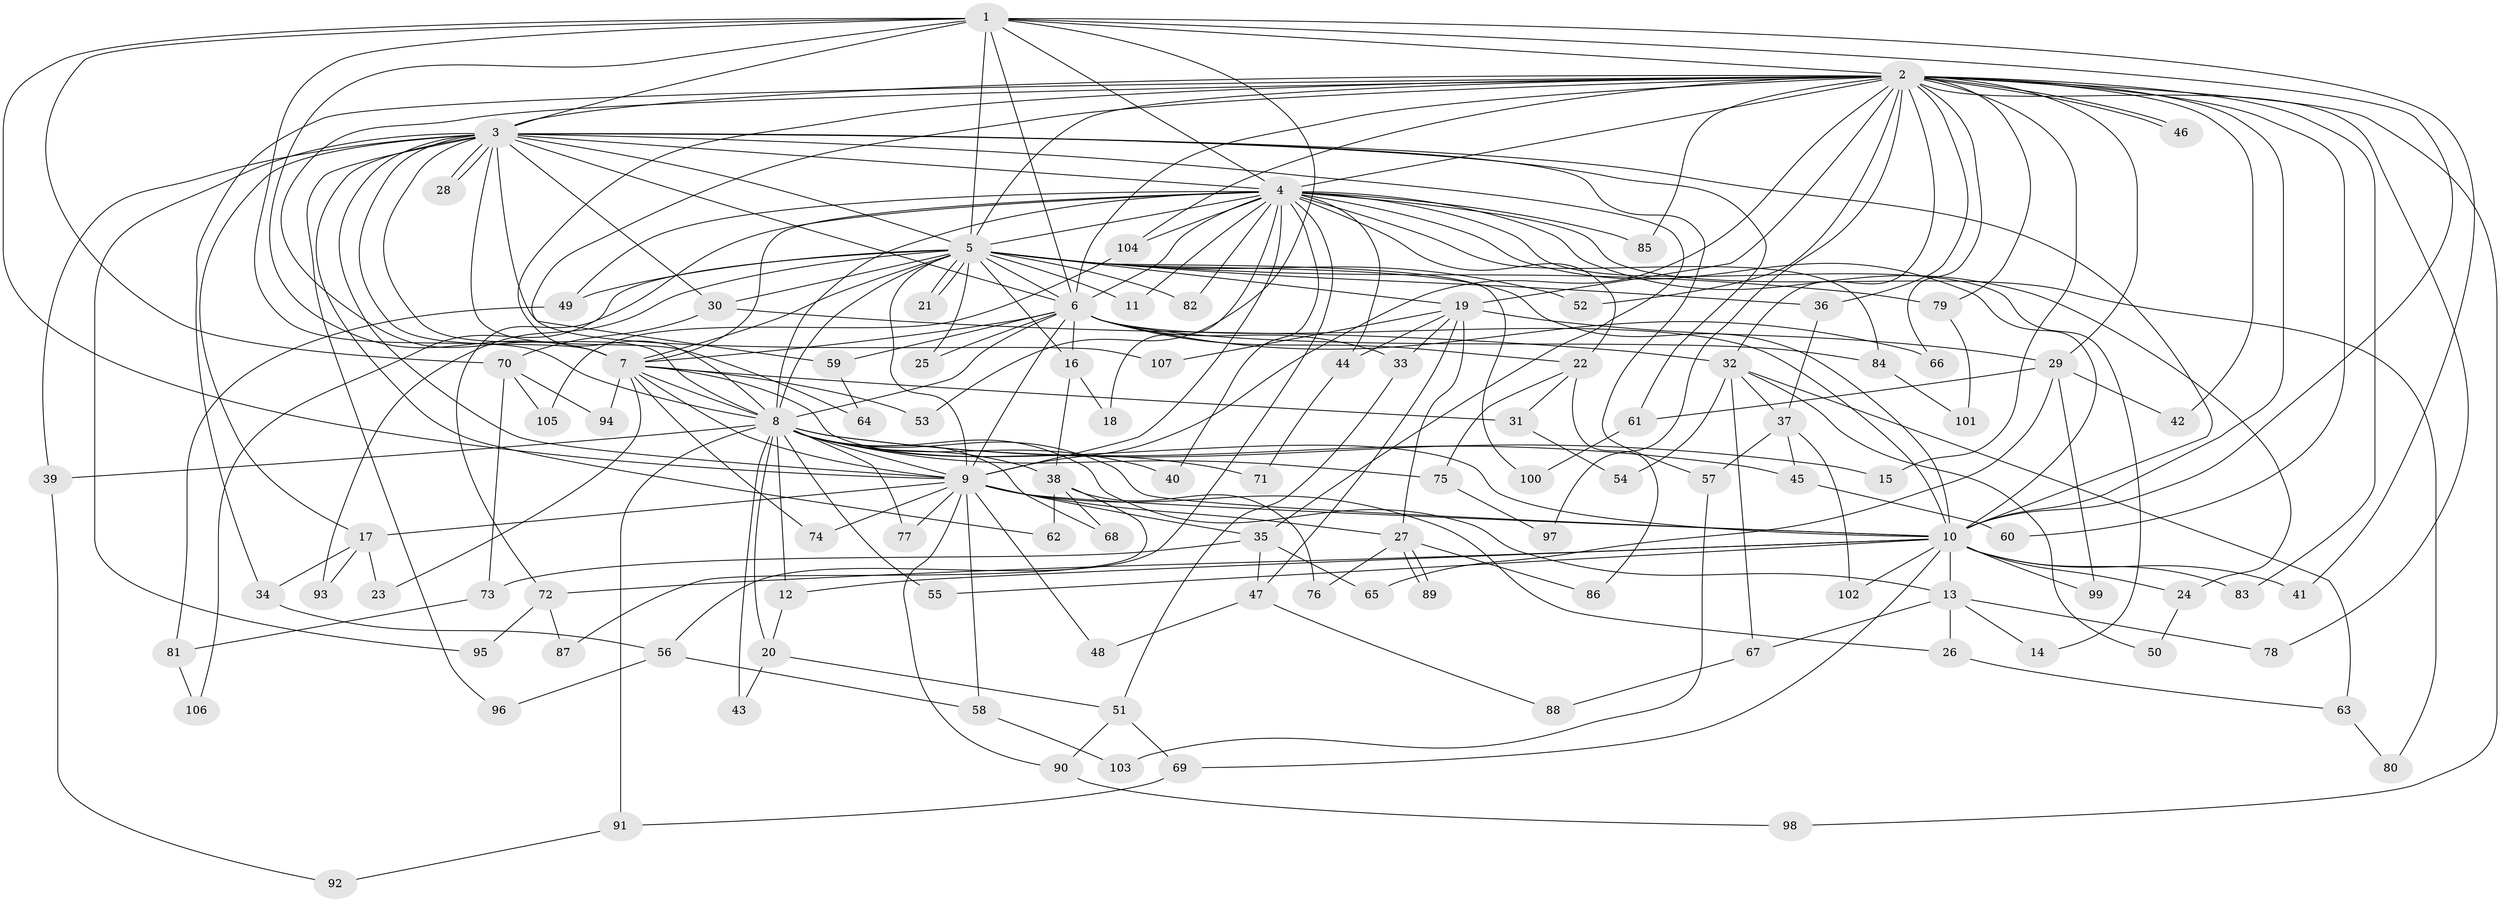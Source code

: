 // Generated by graph-tools (version 1.1) at 2025/14/03/09/25 04:14:07]
// undirected, 107 vertices, 239 edges
graph export_dot {
graph [start="1"]
  node [color=gray90,style=filled];
  1;
  2;
  3;
  4;
  5;
  6;
  7;
  8;
  9;
  10;
  11;
  12;
  13;
  14;
  15;
  16;
  17;
  18;
  19;
  20;
  21;
  22;
  23;
  24;
  25;
  26;
  27;
  28;
  29;
  30;
  31;
  32;
  33;
  34;
  35;
  36;
  37;
  38;
  39;
  40;
  41;
  42;
  43;
  44;
  45;
  46;
  47;
  48;
  49;
  50;
  51;
  52;
  53;
  54;
  55;
  56;
  57;
  58;
  59;
  60;
  61;
  62;
  63;
  64;
  65;
  66;
  67;
  68;
  69;
  70;
  71;
  72;
  73;
  74;
  75;
  76;
  77;
  78;
  79;
  80;
  81;
  82;
  83;
  84;
  85;
  86;
  87;
  88;
  89;
  90;
  91;
  92;
  93;
  94;
  95;
  96;
  97;
  98;
  99;
  100;
  101;
  102;
  103;
  104;
  105;
  106;
  107;
  1 -- 2;
  1 -- 3;
  1 -- 4;
  1 -- 5;
  1 -- 6;
  1 -- 7;
  1 -- 8;
  1 -- 9;
  1 -- 10;
  1 -- 41;
  1 -- 53;
  1 -- 70;
  2 -- 3;
  2 -- 4;
  2 -- 5;
  2 -- 6;
  2 -- 7;
  2 -- 8;
  2 -- 9;
  2 -- 10;
  2 -- 15;
  2 -- 19;
  2 -- 29;
  2 -- 32;
  2 -- 34;
  2 -- 36;
  2 -- 42;
  2 -- 46;
  2 -- 46;
  2 -- 52;
  2 -- 59;
  2 -- 60;
  2 -- 66;
  2 -- 78;
  2 -- 79;
  2 -- 83;
  2 -- 85;
  2 -- 97;
  2 -- 98;
  2 -- 104;
  3 -- 4;
  3 -- 5;
  3 -- 6;
  3 -- 7;
  3 -- 8;
  3 -- 9;
  3 -- 10;
  3 -- 17;
  3 -- 28;
  3 -- 28;
  3 -- 30;
  3 -- 35;
  3 -- 39;
  3 -- 57;
  3 -- 61;
  3 -- 62;
  3 -- 64;
  3 -- 95;
  3 -- 96;
  3 -- 107;
  4 -- 5;
  4 -- 6;
  4 -- 7;
  4 -- 8;
  4 -- 9;
  4 -- 10;
  4 -- 11;
  4 -- 14;
  4 -- 18;
  4 -- 22;
  4 -- 24;
  4 -- 40;
  4 -- 44;
  4 -- 49;
  4 -- 56;
  4 -- 72;
  4 -- 80;
  4 -- 82;
  4 -- 84;
  4 -- 85;
  4 -- 104;
  5 -- 6;
  5 -- 7;
  5 -- 8;
  5 -- 9;
  5 -- 10;
  5 -- 11;
  5 -- 16;
  5 -- 19;
  5 -- 21;
  5 -- 21;
  5 -- 25;
  5 -- 30;
  5 -- 36;
  5 -- 49;
  5 -- 52;
  5 -- 79;
  5 -- 82;
  5 -- 93;
  5 -- 100;
  5 -- 106;
  6 -- 7;
  6 -- 8;
  6 -- 9;
  6 -- 10;
  6 -- 16;
  6 -- 22;
  6 -- 25;
  6 -- 33;
  6 -- 59;
  6 -- 66;
  6 -- 84;
  7 -- 8;
  7 -- 9;
  7 -- 10;
  7 -- 23;
  7 -- 31;
  7 -- 53;
  7 -- 74;
  7 -- 94;
  8 -- 9;
  8 -- 10;
  8 -- 12;
  8 -- 13;
  8 -- 15;
  8 -- 20;
  8 -- 38;
  8 -- 39;
  8 -- 40;
  8 -- 43;
  8 -- 45;
  8 -- 55;
  8 -- 68;
  8 -- 71;
  8 -- 75;
  8 -- 77;
  8 -- 91;
  9 -- 10;
  9 -- 17;
  9 -- 26;
  9 -- 27;
  9 -- 35;
  9 -- 48;
  9 -- 58;
  9 -- 74;
  9 -- 77;
  9 -- 90;
  10 -- 12;
  10 -- 13;
  10 -- 24;
  10 -- 41;
  10 -- 55;
  10 -- 69;
  10 -- 72;
  10 -- 83;
  10 -- 99;
  10 -- 102;
  12 -- 20;
  13 -- 14;
  13 -- 26;
  13 -- 67;
  13 -- 78;
  16 -- 18;
  16 -- 38;
  17 -- 23;
  17 -- 34;
  17 -- 93;
  19 -- 27;
  19 -- 29;
  19 -- 33;
  19 -- 44;
  19 -- 47;
  19 -- 107;
  20 -- 43;
  20 -- 51;
  22 -- 31;
  22 -- 75;
  22 -- 86;
  24 -- 50;
  26 -- 63;
  27 -- 76;
  27 -- 86;
  27 -- 89;
  27 -- 89;
  29 -- 42;
  29 -- 61;
  29 -- 65;
  29 -- 99;
  30 -- 32;
  30 -- 70;
  31 -- 54;
  32 -- 37;
  32 -- 50;
  32 -- 54;
  32 -- 63;
  32 -- 67;
  33 -- 51;
  34 -- 56;
  35 -- 47;
  35 -- 65;
  35 -- 73;
  36 -- 37;
  37 -- 45;
  37 -- 57;
  37 -- 102;
  38 -- 62;
  38 -- 68;
  38 -- 76;
  38 -- 87;
  39 -- 92;
  44 -- 71;
  45 -- 60;
  47 -- 48;
  47 -- 88;
  49 -- 81;
  51 -- 69;
  51 -- 90;
  56 -- 58;
  56 -- 96;
  57 -- 103;
  58 -- 103;
  59 -- 64;
  61 -- 100;
  63 -- 80;
  67 -- 88;
  69 -- 91;
  70 -- 73;
  70 -- 94;
  70 -- 105;
  72 -- 87;
  72 -- 95;
  73 -- 81;
  75 -- 97;
  79 -- 101;
  81 -- 106;
  84 -- 101;
  90 -- 98;
  91 -- 92;
  104 -- 105;
}
